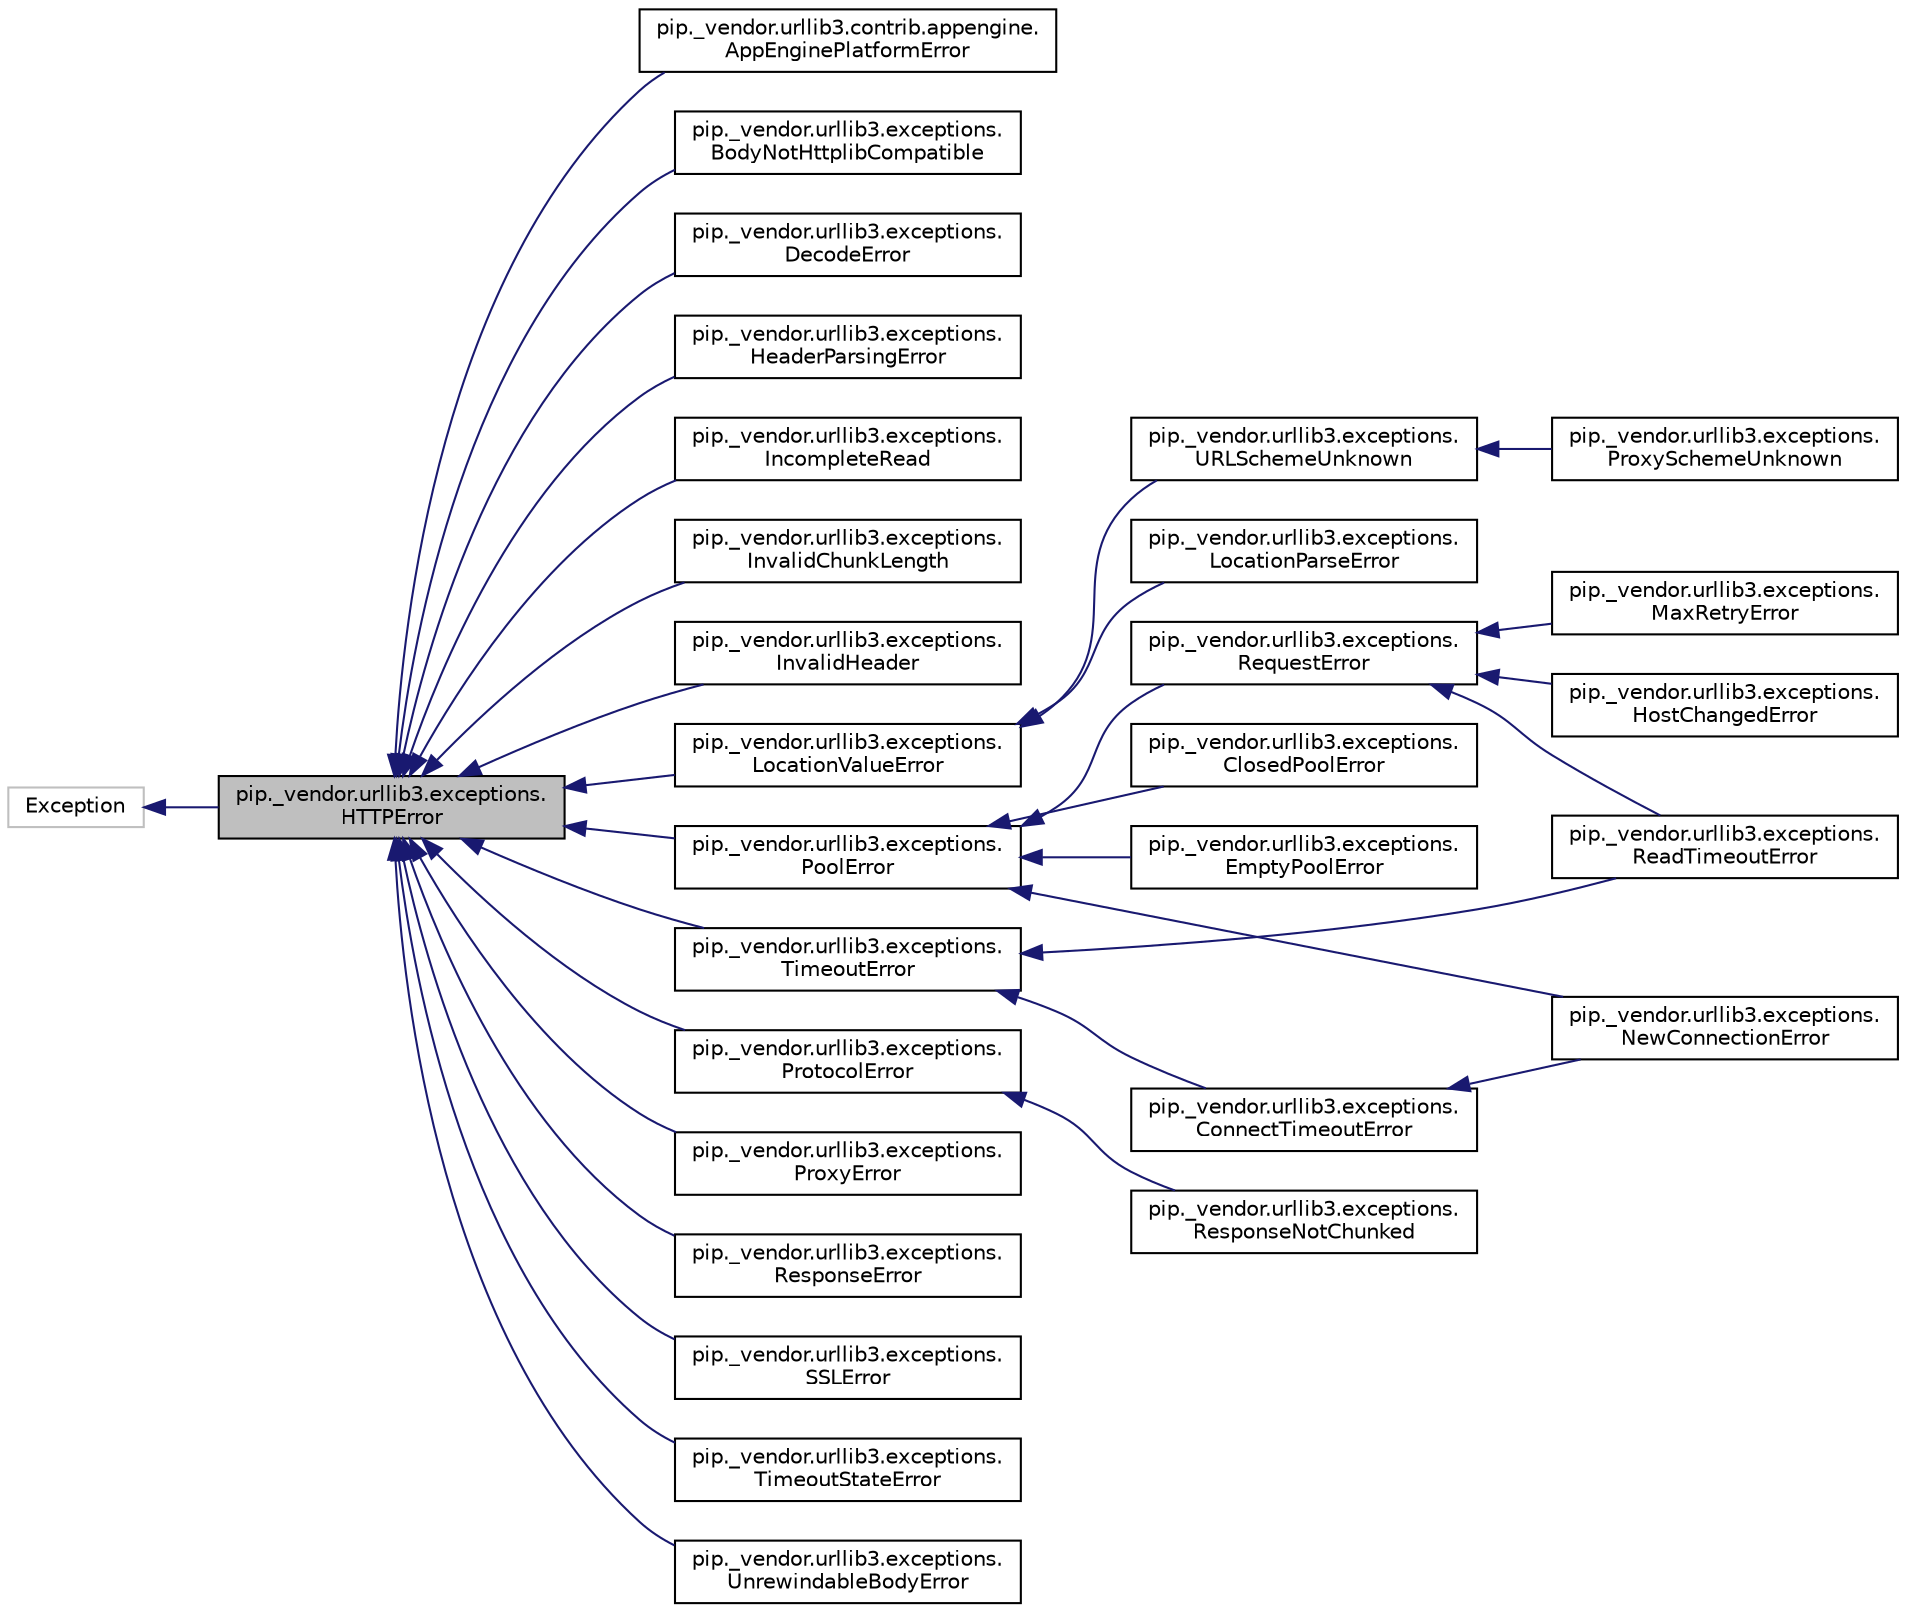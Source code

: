 digraph "pip._vendor.urllib3.exceptions.HTTPError"
{
 // LATEX_PDF_SIZE
  edge [fontname="Helvetica",fontsize="10",labelfontname="Helvetica",labelfontsize="10"];
  node [fontname="Helvetica",fontsize="10",shape=record];
  rankdir="LR";
  Node1 [label="pip._vendor.urllib3.exceptions.\lHTTPError",height=0.2,width=0.4,color="black", fillcolor="grey75", style="filled", fontcolor="black",tooltip=" "];
  Node2 -> Node1 [dir="back",color="midnightblue",fontsize="10",style="solid"];
  Node2 [label="Exception",height=0.2,width=0.4,color="grey75", fillcolor="white", style="filled",tooltip=" "];
  Node1 -> Node3 [dir="back",color="midnightblue",fontsize="10",style="solid"];
  Node3 [label="pip._vendor.urllib3.contrib.appengine.\lAppEnginePlatformError",height=0.2,width=0.4,color="black", fillcolor="white", style="filled",URL="$classpip_1_1__vendor_1_1urllib3_1_1contrib_1_1appengine_1_1AppEnginePlatformError.html",tooltip=" "];
  Node1 -> Node4 [dir="back",color="midnightblue",fontsize="10",style="solid"];
  Node4 [label="pip._vendor.urllib3.exceptions.\lBodyNotHttplibCompatible",height=0.2,width=0.4,color="black", fillcolor="white", style="filled",URL="$classpip_1_1__vendor_1_1urllib3_1_1exceptions_1_1BodyNotHttplibCompatible.html",tooltip=" "];
  Node1 -> Node5 [dir="back",color="midnightblue",fontsize="10",style="solid"];
  Node5 [label="pip._vendor.urllib3.exceptions.\lDecodeError",height=0.2,width=0.4,color="black", fillcolor="white", style="filled",URL="$classpip_1_1__vendor_1_1urllib3_1_1exceptions_1_1DecodeError.html",tooltip=" "];
  Node1 -> Node6 [dir="back",color="midnightblue",fontsize="10",style="solid"];
  Node6 [label="pip._vendor.urllib3.exceptions.\lHeaderParsingError",height=0.2,width=0.4,color="black", fillcolor="white", style="filled",URL="$classpip_1_1__vendor_1_1urllib3_1_1exceptions_1_1HeaderParsingError.html",tooltip=" "];
  Node1 -> Node7 [dir="back",color="midnightblue",fontsize="10",style="solid"];
  Node7 [label="pip._vendor.urllib3.exceptions.\lIncompleteRead",height=0.2,width=0.4,color="black", fillcolor="white", style="filled",URL="$classpip_1_1__vendor_1_1urllib3_1_1exceptions_1_1IncompleteRead.html",tooltip=" "];
  Node1 -> Node8 [dir="back",color="midnightblue",fontsize="10",style="solid"];
  Node8 [label="pip._vendor.urllib3.exceptions.\lInvalidChunkLength",height=0.2,width=0.4,color="black", fillcolor="white", style="filled",URL="$classpip_1_1__vendor_1_1urllib3_1_1exceptions_1_1InvalidChunkLength.html",tooltip=" "];
  Node1 -> Node9 [dir="back",color="midnightblue",fontsize="10",style="solid"];
  Node9 [label="pip._vendor.urllib3.exceptions.\lInvalidHeader",height=0.2,width=0.4,color="black", fillcolor="white", style="filled",URL="$classpip_1_1__vendor_1_1urllib3_1_1exceptions_1_1InvalidHeader.html",tooltip=" "];
  Node1 -> Node10 [dir="back",color="midnightblue",fontsize="10",style="solid"];
  Node10 [label="pip._vendor.urllib3.exceptions.\lLocationValueError",height=0.2,width=0.4,color="black", fillcolor="white", style="filled",URL="$classpip_1_1__vendor_1_1urllib3_1_1exceptions_1_1LocationValueError.html",tooltip=" "];
  Node10 -> Node11 [dir="back",color="midnightblue",fontsize="10",style="solid"];
  Node11 [label="pip._vendor.urllib3.exceptions.\lLocationParseError",height=0.2,width=0.4,color="black", fillcolor="white", style="filled",URL="$classpip_1_1__vendor_1_1urllib3_1_1exceptions_1_1LocationParseError.html",tooltip=" "];
  Node10 -> Node12 [dir="back",color="midnightblue",fontsize="10",style="solid"];
  Node12 [label="pip._vendor.urllib3.exceptions.\lURLSchemeUnknown",height=0.2,width=0.4,color="black", fillcolor="white", style="filled",URL="$classpip_1_1__vendor_1_1urllib3_1_1exceptions_1_1URLSchemeUnknown.html",tooltip=" "];
  Node12 -> Node13 [dir="back",color="midnightblue",fontsize="10",style="solid"];
  Node13 [label="pip._vendor.urllib3.exceptions.\lProxySchemeUnknown",height=0.2,width=0.4,color="black", fillcolor="white", style="filled",URL="$classpip_1_1__vendor_1_1urllib3_1_1exceptions_1_1ProxySchemeUnknown.html",tooltip=" "];
  Node1 -> Node14 [dir="back",color="midnightblue",fontsize="10",style="solid"];
  Node14 [label="pip._vendor.urllib3.exceptions.\lPoolError",height=0.2,width=0.4,color="black", fillcolor="white", style="filled",URL="$classpip_1_1__vendor_1_1urllib3_1_1exceptions_1_1PoolError.html",tooltip=" "];
  Node14 -> Node15 [dir="back",color="midnightblue",fontsize="10",style="solid"];
  Node15 [label="pip._vendor.urllib3.exceptions.\lClosedPoolError",height=0.2,width=0.4,color="black", fillcolor="white", style="filled",URL="$classpip_1_1__vendor_1_1urllib3_1_1exceptions_1_1ClosedPoolError.html",tooltip=" "];
  Node14 -> Node16 [dir="back",color="midnightblue",fontsize="10",style="solid"];
  Node16 [label="pip._vendor.urllib3.exceptions.\lEmptyPoolError",height=0.2,width=0.4,color="black", fillcolor="white", style="filled",URL="$classpip_1_1__vendor_1_1urllib3_1_1exceptions_1_1EmptyPoolError.html",tooltip=" "];
  Node14 -> Node17 [dir="back",color="midnightblue",fontsize="10",style="solid"];
  Node17 [label="pip._vendor.urllib3.exceptions.\lNewConnectionError",height=0.2,width=0.4,color="black", fillcolor="white", style="filled",URL="$classpip_1_1__vendor_1_1urllib3_1_1exceptions_1_1NewConnectionError.html",tooltip=" "];
  Node14 -> Node18 [dir="back",color="midnightblue",fontsize="10",style="solid"];
  Node18 [label="pip._vendor.urllib3.exceptions.\lRequestError",height=0.2,width=0.4,color="black", fillcolor="white", style="filled",URL="$classpip_1_1__vendor_1_1urllib3_1_1exceptions_1_1RequestError.html",tooltip=" "];
  Node18 -> Node19 [dir="back",color="midnightblue",fontsize="10",style="solid"];
  Node19 [label="pip._vendor.urllib3.exceptions.\lHostChangedError",height=0.2,width=0.4,color="black", fillcolor="white", style="filled",URL="$classpip_1_1__vendor_1_1urllib3_1_1exceptions_1_1HostChangedError.html",tooltip=" "];
  Node18 -> Node20 [dir="back",color="midnightblue",fontsize="10",style="solid"];
  Node20 [label="pip._vendor.urllib3.exceptions.\lMaxRetryError",height=0.2,width=0.4,color="black", fillcolor="white", style="filled",URL="$classpip_1_1__vendor_1_1urllib3_1_1exceptions_1_1MaxRetryError.html",tooltip=" "];
  Node18 -> Node21 [dir="back",color="midnightblue",fontsize="10",style="solid"];
  Node21 [label="pip._vendor.urllib3.exceptions.\lReadTimeoutError",height=0.2,width=0.4,color="black", fillcolor="white", style="filled",URL="$classpip_1_1__vendor_1_1urllib3_1_1exceptions_1_1ReadTimeoutError.html",tooltip=" "];
  Node1 -> Node22 [dir="back",color="midnightblue",fontsize="10",style="solid"];
  Node22 [label="pip._vendor.urllib3.exceptions.\lProtocolError",height=0.2,width=0.4,color="black", fillcolor="white", style="filled",URL="$classpip_1_1__vendor_1_1urllib3_1_1exceptions_1_1ProtocolError.html",tooltip=" "];
  Node22 -> Node23 [dir="back",color="midnightblue",fontsize="10",style="solid"];
  Node23 [label="pip._vendor.urllib3.exceptions.\lResponseNotChunked",height=0.2,width=0.4,color="black", fillcolor="white", style="filled",URL="$classpip_1_1__vendor_1_1urllib3_1_1exceptions_1_1ResponseNotChunked.html",tooltip=" "];
  Node1 -> Node24 [dir="back",color="midnightblue",fontsize="10",style="solid"];
  Node24 [label="pip._vendor.urllib3.exceptions.\lProxyError",height=0.2,width=0.4,color="black", fillcolor="white", style="filled",URL="$classpip_1_1__vendor_1_1urllib3_1_1exceptions_1_1ProxyError.html",tooltip=" "];
  Node1 -> Node25 [dir="back",color="midnightblue",fontsize="10",style="solid"];
  Node25 [label="pip._vendor.urllib3.exceptions.\lResponseError",height=0.2,width=0.4,color="black", fillcolor="white", style="filled",URL="$classpip_1_1__vendor_1_1urllib3_1_1exceptions_1_1ResponseError.html",tooltip=" "];
  Node1 -> Node26 [dir="back",color="midnightblue",fontsize="10",style="solid"];
  Node26 [label="pip._vendor.urllib3.exceptions.\lSSLError",height=0.2,width=0.4,color="black", fillcolor="white", style="filled",URL="$classpip_1_1__vendor_1_1urllib3_1_1exceptions_1_1SSLError.html",tooltip=" "];
  Node1 -> Node27 [dir="back",color="midnightblue",fontsize="10",style="solid"];
  Node27 [label="pip._vendor.urllib3.exceptions.\lTimeoutError",height=0.2,width=0.4,color="black", fillcolor="white", style="filled",URL="$classpip_1_1__vendor_1_1urllib3_1_1exceptions_1_1TimeoutError.html",tooltip=" "];
  Node27 -> Node28 [dir="back",color="midnightblue",fontsize="10",style="solid"];
  Node28 [label="pip._vendor.urllib3.exceptions.\lConnectTimeoutError",height=0.2,width=0.4,color="black", fillcolor="white", style="filled",URL="$classpip_1_1__vendor_1_1urllib3_1_1exceptions_1_1ConnectTimeoutError.html",tooltip=" "];
  Node28 -> Node17 [dir="back",color="midnightblue",fontsize="10",style="solid"];
  Node27 -> Node21 [dir="back",color="midnightblue",fontsize="10",style="solid"];
  Node1 -> Node29 [dir="back",color="midnightblue",fontsize="10",style="solid"];
  Node29 [label="pip._vendor.urllib3.exceptions.\lTimeoutStateError",height=0.2,width=0.4,color="black", fillcolor="white", style="filled",URL="$classpip_1_1__vendor_1_1urllib3_1_1exceptions_1_1TimeoutStateError.html",tooltip=" "];
  Node1 -> Node30 [dir="back",color="midnightblue",fontsize="10",style="solid"];
  Node30 [label="pip._vendor.urllib3.exceptions.\lUnrewindableBodyError",height=0.2,width=0.4,color="black", fillcolor="white", style="filled",URL="$classpip_1_1__vendor_1_1urllib3_1_1exceptions_1_1UnrewindableBodyError.html",tooltip=" "];
}
